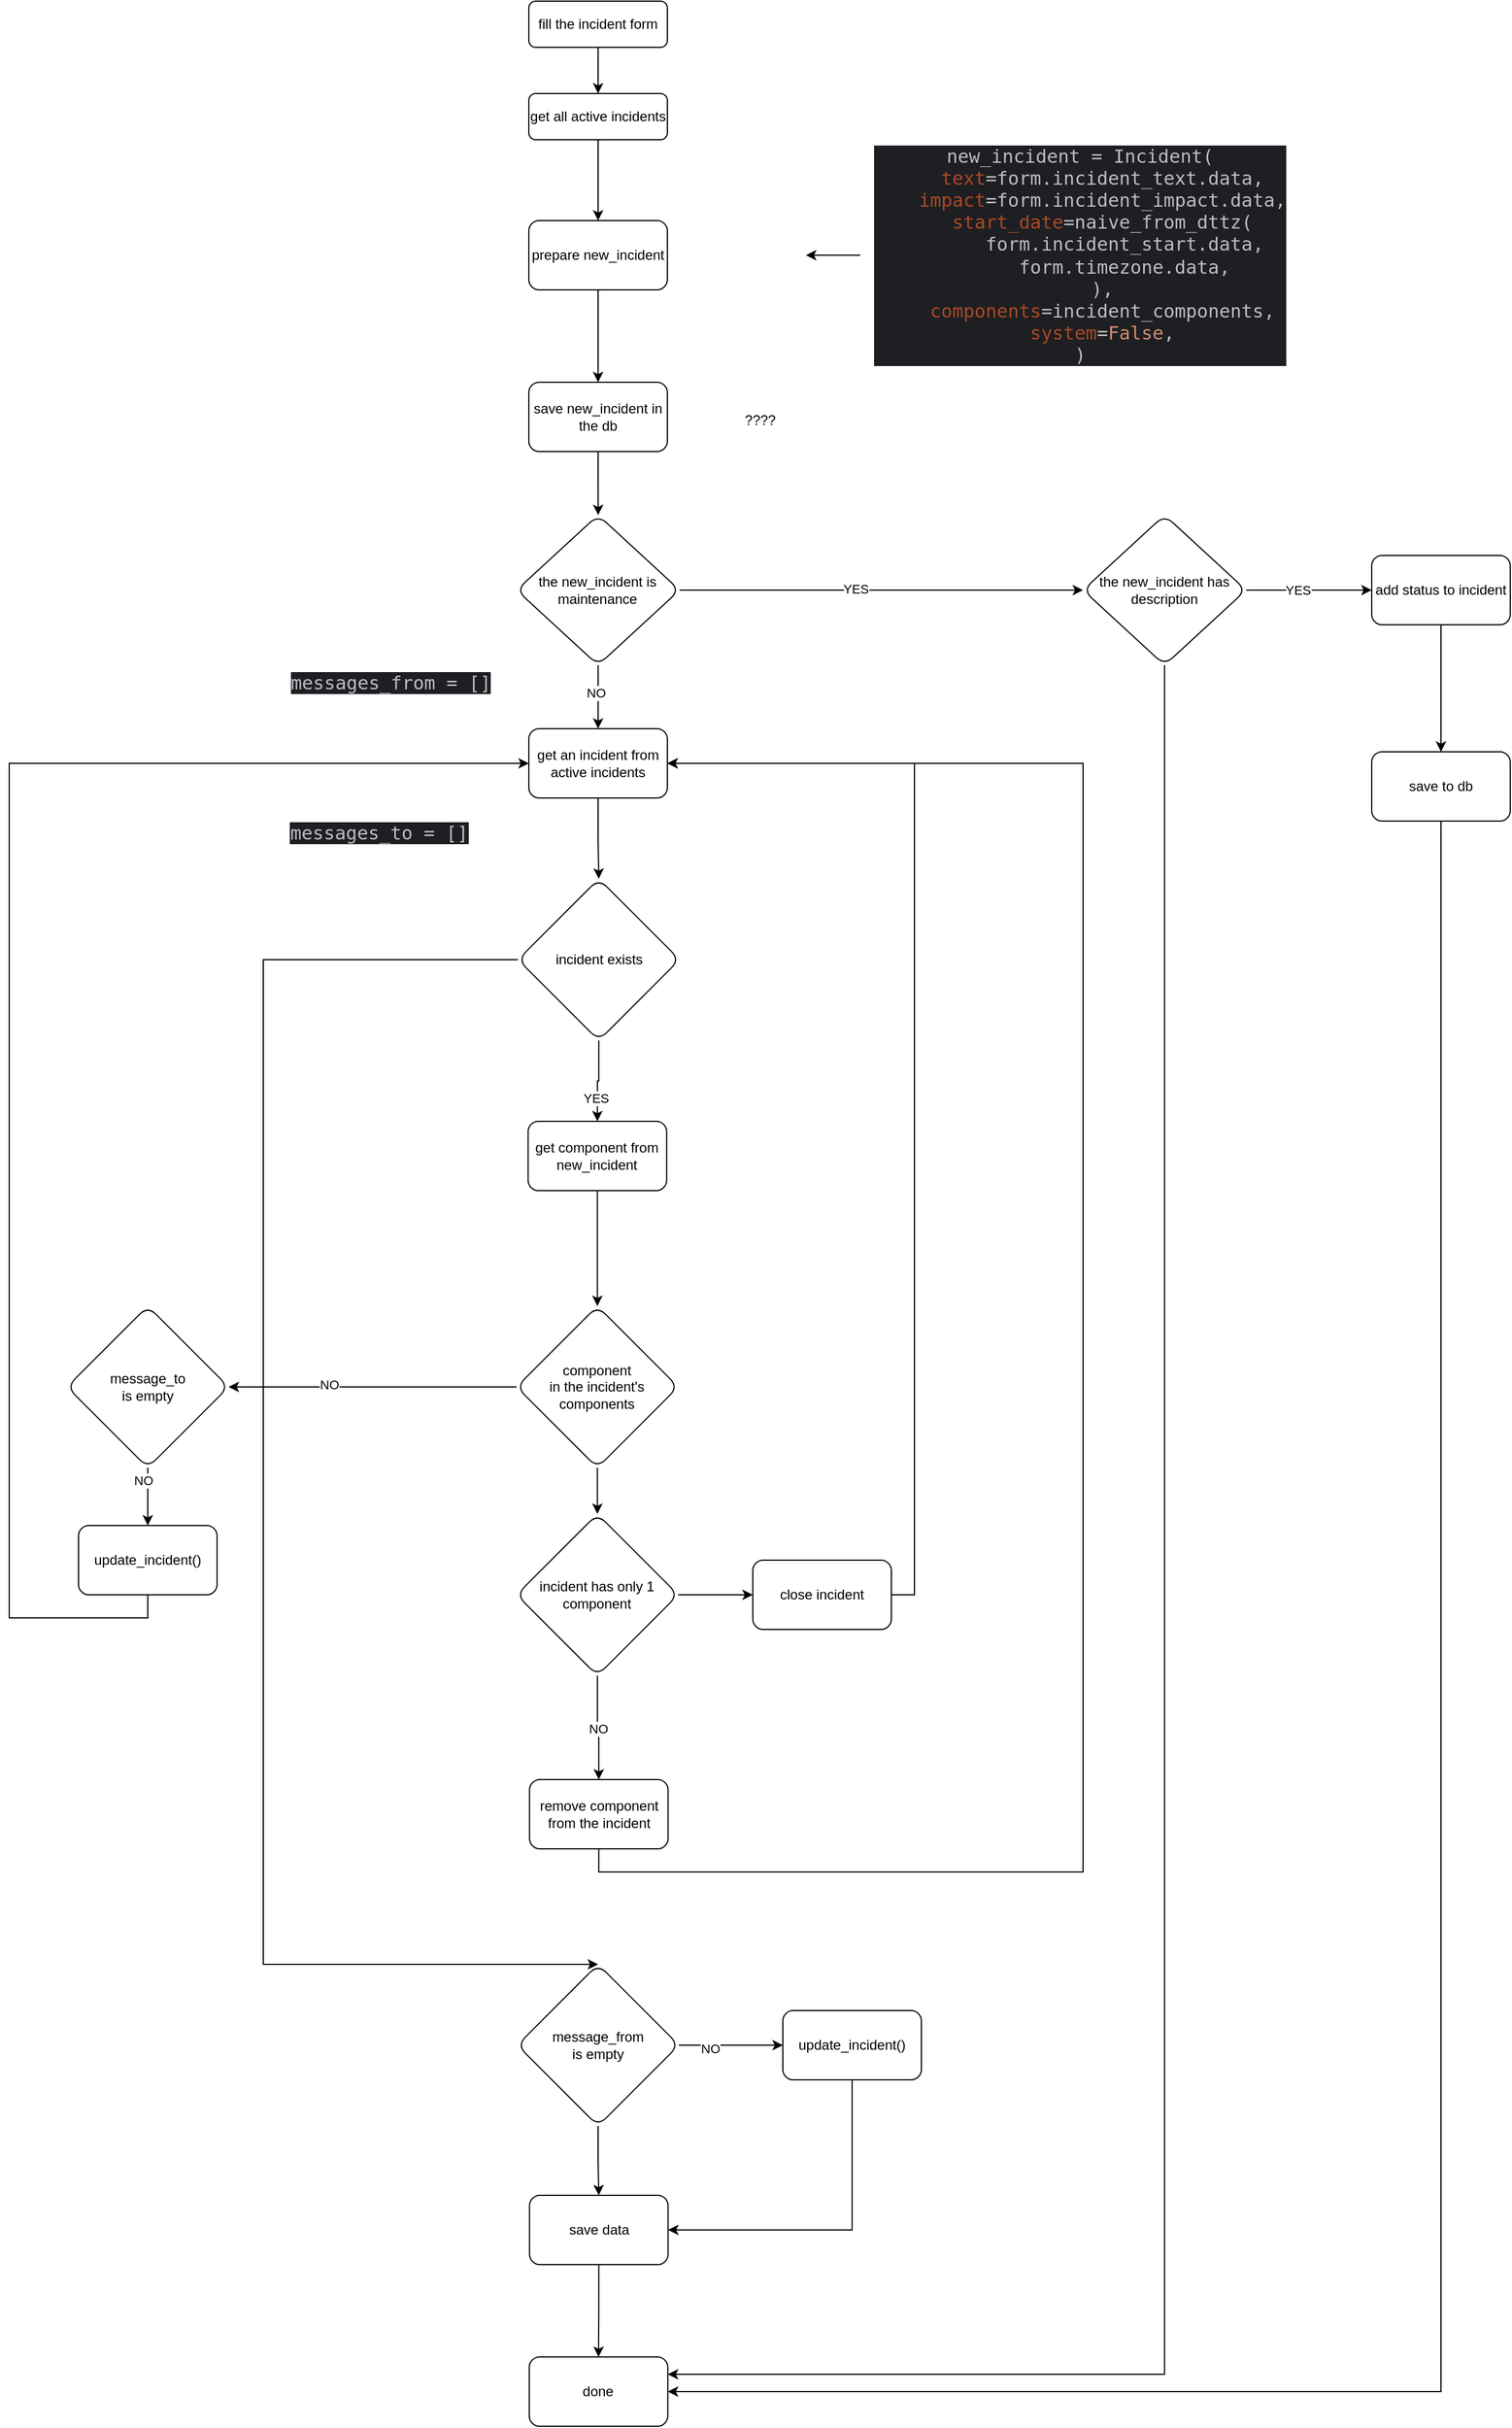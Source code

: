 <mxfile version="24.7.17">
  <diagram id="C5RBs43oDa-KdzZeNtuy" name="Page-1">
    <mxGraphModel dx="3720" dy="1584" grid="1" gridSize="10" guides="1" tooltips="1" connect="1" arrows="1" fold="1" page="1" pageScale="1" pageWidth="827" pageHeight="1169" math="0" shadow="0">
      <root>
        <mxCell id="WIyWlLk6GJQsqaUBKTNV-0" />
        <mxCell id="WIyWlLk6GJQsqaUBKTNV-1" parent="WIyWlLk6GJQsqaUBKTNV-0" />
        <mxCell id="Hn6P5G1HKtUDjNurCeAj-1" value="" style="edgeStyle=orthogonalEdgeStyle;rounded=0;orthogonalLoop=1;jettySize=auto;html=1;" parent="WIyWlLk6GJQsqaUBKTNV-1" source="WIyWlLk6GJQsqaUBKTNV-3" target="Hn6P5G1HKtUDjNurCeAj-0" edge="1">
          <mxGeometry relative="1" as="geometry" />
        </mxCell>
        <mxCell id="WIyWlLk6GJQsqaUBKTNV-3" value="get all active incidents" style="rounded=1;whiteSpace=wrap;html=1;fontSize=12;glass=0;strokeWidth=1;shadow=0;" parent="WIyWlLk6GJQsqaUBKTNV-1" vertex="1">
          <mxGeometry x="160" y="80" width="120" height="40" as="geometry" />
        </mxCell>
        <mxCell id="zMKHfZihKC_UxtLjLU3J-1" value="" style="edgeStyle=orthogonalEdgeStyle;rounded=0;orthogonalLoop=1;jettySize=auto;html=1;" parent="WIyWlLk6GJQsqaUBKTNV-1" source="zMKHfZihKC_UxtLjLU3J-0" target="WIyWlLk6GJQsqaUBKTNV-3" edge="1">
          <mxGeometry relative="1" as="geometry" />
        </mxCell>
        <mxCell id="zMKHfZihKC_UxtLjLU3J-0" value="fill the incident form" style="rounded=1;whiteSpace=wrap;html=1;fontSize=12;glass=0;strokeWidth=1;shadow=0;" parent="WIyWlLk6GJQsqaUBKTNV-1" vertex="1">
          <mxGeometry x="160" width="120" height="40" as="geometry" />
        </mxCell>
        <mxCell id="Hn6P5G1HKtUDjNurCeAj-19" value="" style="edgeStyle=orthogonalEdgeStyle;rounded=0;orthogonalLoop=1;jettySize=auto;html=1;" parent="WIyWlLk6GJQsqaUBKTNV-1" source="Hn6P5G1HKtUDjNurCeAj-0" target="Hn6P5G1HKtUDjNurCeAj-18" edge="1">
          <mxGeometry relative="1" as="geometry" />
        </mxCell>
        <mxCell id="Hn6P5G1HKtUDjNurCeAj-0" value="prepare new_incident" style="whiteSpace=wrap;html=1;rounded=1;glass=0;strokeWidth=1;shadow=0;" parent="WIyWlLk6GJQsqaUBKTNV-1" vertex="1">
          <mxGeometry x="160" y="190" width="120" height="60" as="geometry" />
        </mxCell>
        <mxCell id="Hn6P5G1HKtUDjNurCeAj-21" value="" style="edgeStyle=orthogonalEdgeStyle;rounded=0;orthogonalLoop=1;jettySize=auto;html=1;" parent="WIyWlLk6GJQsqaUBKTNV-1" source="Hn6P5G1HKtUDjNurCeAj-17" edge="1">
          <mxGeometry relative="1" as="geometry">
            <mxPoint x="400" y="220" as="targetPoint" />
          </mxGeometry>
        </mxCell>
        <mxCell id="Hn6P5G1HKtUDjNurCeAj-17" value="&lt;div style=&quot;background-color:#1e1f22;color:#bcbec4&quot;&gt;&lt;pre style=&quot;font-family:&#39;JetBrains Mono&#39;,monospace;font-size:12.0pt;&quot;&gt;new_incident = Incident(&lt;br&gt;    &lt;span style=&quot;color:#aa4926;&quot;&gt;text&lt;/span&gt;=form.incident_text.data,&lt;br&gt;    &lt;span style=&quot;color:#aa4926;&quot;&gt;impact&lt;/span&gt;=form.incident_impact.data,&lt;br&gt;    &lt;span style=&quot;color:#aa4926;&quot;&gt;start_date&lt;/span&gt;=naive_from_dttz(&lt;br&gt;        form.incident_start.data,&lt;br&gt;        form.timezone.data,&lt;br&gt;    ),&lt;br&gt;    &lt;span style=&quot;color:#aa4926;&quot;&gt;components&lt;/span&gt;=incident_components,&lt;br&gt;    &lt;span style=&quot;color:#aa4926;&quot;&gt;system&lt;/span&gt;=&lt;span style=&quot;color:#cf8e6d;&quot;&gt;False&lt;/span&gt;,&lt;br&gt;)&lt;/pre&gt;&lt;/div&gt;" style="text;html=1;align=center;verticalAlign=middle;resizable=0;points=[];autosize=1;strokeColor=none;fillColor=none;" parent="WIyWlLk6GJQsqaUBKTNV-1" vertex="1">
          <mxGeometry x="447" y="100" width="380" height="240" as="geometry" />
        </mxCell>
        <mxCell id="Hn6P5G1HKtUDjNurCeAj-24" value="" style="edgeStyle=orthogonalEdgeStyle;rounded=0;orthogonalLoop=1;jettySize=auto;html=1;" parent="WIyWlLk6GJQsqaUBKTNV-1" source="Hn6P5G1HKtUDjNurCeAj-18" target="Hn6P5G1HKtUDjNurCeAj-23" edge="1">
          <mxGeometry relative="1" as="geometry" />
        </mxCell>
        <mxCell id="Hn6P5G1HKtUDjNurCeAj-18" value="save new_incident&amp;nbsp;in the db" style="whiteSpace=wrap;html=1;rounded=1;glass=0;strokeWidth=1;shadow=0;" parent="WIyWlLk6GJQsqaUBKTNV-1" vertex="1">
          <mxGeometry x="160" y="330" width="120" height="60" as="geometry" />
        </mxCell>
        <mxCell id="Hn6P5G1HKtUDjNurCeAj-22" value="????" style="text;html=1;align=center;verticalAlign=middle;resizable=0;points=[];autosize=1;strokeColor=none;fillColor=none;" parent="WIyWlLk6GJQsqaUBKTNV-1" vertex="1">
          <mxGeometry x="335" y="348" width="50" height="30" as="geometry" />
        </mxCell>
        <mxCell id="Hn6P5G1HKtUDjNurCeAj-26" value="" style="edgeStyle=orthogonalEdgeStyle;rounded=0;orthogonalLoop=1;jettySize=auto;html=1;entryX=0;entryY=0.5;entryDx=0;entryDy=0;" parent="WIyWlLk6GJQsqaUBKTNV-1" source="Hn6P5G1HKtUDjNurCeAj-23" target="Hn6P5G1HKtUDjNurCeAj-38" edge="1">
          <mxGeometry relative="1" as="geometry" />
        </mxCell>
        <mxCell id="Hn6P5G1HKtUDjNurCeAj-31" value="YES" style="edgeLabel;html=1;align=center;verticalAlign=middle;resizable=0;points=[];" parent="Hn6P5G1HKtUDjNurCeAj-26" vertex="1" connectable="0">
          <mxGeometry x="-0.127" y="1" relative="1" as="geometry">
            <mxPoint as="offset" />
          </mxGeometry>
        </mxCell>
        <mxCell id="Hn6P5G1HKtUDjNurCeAj-30" value="" style="edgeStyle=orthogonalEdgeStyle;rounded=0;orthogonalLoop=1;jettySize=auto;html=1;" parent="WIyWlLk6GJQsqaUBKTNV-1" source="Hn6P5G1HKtUDjNurCeAj-23" target="Hn6P5G1HKtUDjNurCeAj-29" edge="1">
          <mxGeometry relative="1" as="geometry" />
        </mxCell>
        <mxCell id="Hn6P5G1HKtUDjNurCeAj-40" value="NO" style="edgeLabel;html=1;align=center;verticalAlign=middle;resizable=0;points=[];" parent="Hn6P5G1HKtUDjNurCeAj-30" vertex="1" connectable="0">
          <mxGeometry x="-0.127" y="-2" relative="1" as="geometry">
            <mxPoint as="offset" />
          </mxGeometry>
        </mxCell>
        <mxCell id="Hn6P5G1HKtUDjNurCeAj-23" value="the new_incident&amp;nbsp;is maintenance" style="rhombus;whiteSpace=wrap;html=1;rounded=1;glass=0;strokeWidth=1;shadow=0;" parent="WIyWlLk6GJQsqaUBKTNV-1" vertex="1">
          <mxGeometry x="149.37" y="445" width="141.25" height="130" as="geometry" />
        </mxCell>
        <mxCell id="Hn6P5G1HKtUDjNurCeAj-28" value="" style="edgeStyle=orthogonalEdgeStyle;rounded=0;orthogonalLoop=1;jettySize=auto;html=1;" parent="WIyWlLk6GJQsqaUBKTNV-1" source="Hn6P5G1HKtUDjNurCeAj-25" target="Hn6P5G1HKtUDjNurCeAj-27" edge="1">
          <mxGeometry relative="1" as="geometry" />
        </mxCell>
        <mxCell id="Hn6P5G1HKtUDjNurCeAj-25" value="add status to incident" style="whiteSpace=wrap;html=1;rounded=1;glass=0;strokeWidth=1;shadow=0;" parent="WIyWlLk6GJQsqaUBKTNV-1" vertex="1">
          <mxGeometry x="890" y="480" width="120" height="60" as="geometry" />
        </mxCell>
        <mxCell id="Hn6P5G1HKtUDjNurCeAj-46" style="edgeStyle=orthogonalEdgeStyle;rounded=0;orthogonalLoop=1;jettySize=auto;html=1;exitX=0.5;exitY=1;exitDx=0;exitDy=0;entryX=1;entryY=0.5;entryDx=0;entryDy=0;" parent="WIyWlLk6GJQsqaUBKTNV-1" source="Hn6P5G1HKtUDjNurCeAj-27" target="Hn6P5G1HKtUDjNurCeAj-44" edge="1">
          <mxGeometry relative="1" as="geometry" />
        </mxCell>
        <mxCell id="Hn6P5G1HKtUDjNurCeAj-27" value="save to db" style="whiteSpace=wrap;html=1;rounded=1;glass=0;strokeWidth=1;shadow=0;" parent="WIyWlLk6GJQsqaUBKTNV-1" vertex="1">
          <mxGeometry x="890" y="650" width="120" height="60" as="geometry" />
        </mxCell>
        <mxCell id="Hn6P5G1HKtUDjNurCeAj-35" value="" style="edgeStyle=orthogonalEdgeStyle;rounded=0;orthogonalLoop=1;jettySize=auto;html=1;entryX=0.5;entryY=0;entryDx=0;entryDy=0;" parent="WIyWlLk6GJQsqaUBKTNV-1" source="Hn6P5G1HKtUDjNurCeAj-29" target="CnexepzbgTBgTfKFq8YQ-0" edge="1">
          <mxGeometry relative="1" as="geometry" />
        </mxCell>
        <mxCell id="Hn6P5G1HKtUDjNurCeAj-29" value="get an incident from active incidents" style="whiteSpace=wrap;html=1;rounded=1;glass=0;strokeWidth=1;shadow=0;" parent="WIyWlLk6GJQsqaUBKTNV-1" vertex="1">
          <mxGeometry x="160" y="630" width="120" height="60" as="geometry" />
        </mxCell>
        <mxCell id="Hn6P5G1HKtUDjNurCeAj-32" value="&lt;div style=&quot;background-color:#1e1f22;color:#bcbec4&quot;&gt;&lt;pre style=&quot;font-family:&#39;JetBrains Mono&#39;,monospace;font-size:12.0pt;&quot;&gt;messages_from = []&lt;br&gt;&lt;/pre&gt;&lt;/div&gt;" style="text;html=1;align=center;verticalAlign=middle;resizable=0;points=[];autosize=1;strokeColor=none;fillColor=none;" parent="WIyWlLk6GJQsqaUBKTNV-1" vertex="1">
          <mxGeometry x="-60" y="560" width="200" height="60" as="geometry" />
        </mxCell>
        <mxCell id="Hn6P5G1HKtUDjNurCeAj-33" value="&lt;div style=&quot;background-color:#1e1f22;color:#bcbec4&quot;&gt;&lt;pre style=&quot;font-family:&#39;JetBrains Mono&#39;,monospace;font-size:12.0pt;&quot;&gt;&lt;div&gt;&lt;pre style=&quot;font-family:&#39;JetBrains Mono&#39;,monospace;font-size:12.0pt;&quot;&gt;messages_to = []&lt;br&gt;&lt;/pre&gt;&lt;/div&gt;&lt;/pre&gt;&lt;/div&gt;" style="text;html=1;align=center;verticalAlign=middle;resizable=0;points=[];autosize=1;strokeColor=none;fillColor=none;" parent="WIyWlLk6GJQsqaUBKTNV-1" vertex="1">
          <mxGeometry x="-60" y="690" width="180" height="60" as="geometry" />
        </mxCell>
        <mxCell id="Hn6P5G1HKtUDjNurCeAj-37" value="" style="edgeStyle=orthogonalEdgeStyle;rounded=0;orthogonalLoop=1;jettySize=auto;html=1;" parent="WIyWlLk6GJQsqaUBKTNV-1" source="Hn6P5G1HKtUDjNurCeAj-34" target="Hn6P5G1HKtUDjNurCeAj-36" edge="1">
          <mxGeometry relative="1" as="geometry" />
        </mxCell>
        <mxCell id="Hn6P5G1HKtUDjNurCeAj-34" value="get component from new_incident" style="whiteSpace=wrap;html=1;rounded=1;glass=0;strokeWidth=1;shadow=0;" parent="WIyWlLk6GJQsqaUBKTNV-1" vertex="1">
          <mxGeometry x="159.37" y="970" width="120" height="60" as="geometry" />
        </mxCell>
        <mxCell id="Hn6P5G1HKtUDjNurCeAj-48" value="" style="edgeStyle=orthogonalEdgeStyle;rounded=0;orthogonalLoop=1;jettySize=auto;html=1;entryX=1;entryY=0.5;entryDx=0;entryDy=0;" parent="WIyWlLk6GJQsqaUBKTNV-1" source="Hn6P5G1HKtUDjNurCeAj-36" target="Hn6P5G1HKtUDjNurCeAj-51" edge="1">
          <mxGeometry relative="1" as="geometry">
            <mxPoint x="60" y="970" as="targetPoint" />
          </mxGeometry>
        </mxCell>
        <mxCell id="Hn6P5G1HKtUDjNurCeAj-49" value="NO" style="edgeLabel;html=1;align=center;verticalAlign=middle;resizable=0;points=[];" parent="Hn6P5G1HKtUDjNurCeAj-48" vertex="1" connectable="0">
          <mxGeometry x="0.304" y="-2" relative="1" as="geometry">
            <mxPoint as="offset" />
          </mxGeometry>
        </mxCell>
        <mxCell id="Hn6P5G1HKtUDjNurCeAj-60" style="edgeStyle=orthogonalEdgeStyle;rounded=0;orthogonalLoop=1;jettySize=auto;html=1;exitX=0.5;exitY=1;exitDx=0;exitDy=0;entryX=0.5;entryY=0;entryDx=0;entryDy=0;" parent="WIyWlLk6GJQsqaUBKTNV-1" source="Hn6P5G1HKtUDjNurCeAj-36" target="Hn6P5G1HKtUDjNurCeAj-59" edge="1">
          <mxGeometry relative="1" as="geometry" />
        </mxCell>
        <mxCell id="Hn6P5G1HKtUDjNurCeAj-36" value="component&lt;div&gt;in the incident&#39;s components&lt;/div&gt;" style="rhombus;whiteSpace=wrap;html=1;rounded=1;glass=0;strokeWidth=1;shadow=0;" parent="WIyWlLk6GJQsqaUBKTNV-1" vertex="1">
          <mxGeometry x="149.37" y="1130" width="140" height="140" as="geometry" />
        </mxCell>
        <mxCell id="Hn6P5G1HKtUDjNurCeAj-39" style="edgeStyle=orthogonalEdgeStyle;rounded=0;orthogonalLoop=1;jettySize=auto;html=1;exitX=1;exitY=0.5;exitDx=0;exitDy=0;entryX=0;entryY=0.5;entryDx=0;entryDy=0;" parent="WIyWlLk6GJQsqaUBKTNV-1" source="Hn6P5G1HKtUDjNurCeAj-38" target="Hn6P5G1HKtUDjNurCeAj-25" edge="1">
          <mxGeometry relative="1" as="geometry" />
        </mxCell>
        <mxCell id="Hn6P5G1HKtUDjNurCeAj-41" value="YES" style="edgeLabel;html=1;align=center;verticalAlign=middle;resizable=0;points=[];" parent="Hn6P5G1HKtUDjNurCeAj-39" vertex="1" connectable="0">
          <mxGeometry x="-0.185" relative="1" as="geometry">
            <mxPoint as="offset" />
          </mxGeometry>
        </mxCell>
        <mxCell id="Hn6P5G1HKtUDjNurCeAj-45" style="edgeStyle=orthogonalEdgeStyle;rounded=0;orthogonalLoop=1;jettySize=auto;html=1;exitX=0.5;exitY=1;exitDx=0;exitDy=0;entryX=1;entryY=0.25;entryDx=0;entryDy=0;" parent="WIyWlLk6GJQsqaUBKTNV-1" source="Hn6P5G1HKtUDjNurCeAj-38" target="Hn6P5G1HKtUDjNurCeAj-44" edge="1">
          <mxGeometry relative="1" as="geometry" />
        </mxCell>
        <mxCell id="Hn6P5G1HKtUDjNurCeAj-38" value="the new_incident&amp;nbsp;&lt;span style=&quot;background-color: initial;&quot;&gt;has description&lt;/span&gt;" style="rhombus;whiteSpace=wrap;html=1;rounded=1;glass=0;strokeWidth=1;shadow=0;" parent="WIyWlLk6GJQsqaUBKTNV-1" vertex="1">
          <mxGeometry x="640" y="445" width="141.25" height="130" as="geometry" />
        </mxCell>
        <mxCell id="Hn6P5G1HKtUDjNurCeAj-44" value="done" style="rounded=1;whiteSpace=wrap;html=1;" parent="WIyWlLk6GJQsqaUBKTNV-1" vertex="1">
          <mxGeometry x="160.37" y="2040" width="120" height="60" as="geometry" />
        </mxCell>
        <mxCell id="Hn6P5G1HKtUDjNurCeAj-53" value="" style="edgeStyle=orthogonalEdgeStyle;rounded=0;orthogonalLoop=1;jettySize=auto;html=1;" parent="WIyWlLk6GJQsqaUBKTNV-1" source="Hn6P5G1HKtUDjNurCeAj-51" target="Hn6P5G1HKtUDjNurCeAj-52" edge="1">
          <mxGeometry relative="1" as="geometry" />
        </mxCell>
        <mxCell id="Hn6P5G1HKtUDjNurCeAj-54" value="NO" style="edgeLabel;html=1;align=center;verticalAlign=middle;resizable=0;points=[];" parent="Hn6P5G1HKtUDjNurCeAj-53" vertex="1" connectable="0">
          <mxGeometry x="-0.556" y="-4" relative="1" as="geometry">
            <mxPoint as="offset" />
          </mxGeometry>
        </mxCell>
        <mxCell id="Hn6P5G1HKtUDjNurCeAj-51" value="message_to&lt;div&gt;is empty&lt;/div&gt;" style="rhombus;whiteSpace=wrap;html=1;rounded=1;glass=0;strokeWidth=1;shadow=0;" parent="WIyWlLk6GJQsqaUBKTNV-1" vertex="1">
          <mxGeometry x="-240" y="1130" width="140" height="140" as="geometry" />
        </mxCell>
        <mxCell id="CnexepzbgTBgTfKFq8YQ-13" style="edgeStyle=orthogonalEdgeStyle;rounded=0;orthogonalLoop=1;jettySize=auto;html=1;exitX=0.5;exitY=1;exitDx=0;exitDy=0;entryX=0;entryY=0.5;entryDx=0;entryDy=0;" edge="1" parent="WIyWlLk6GJQsqaUBKTNV-1" source="Hn6P5G1HKtUDjNurCeAj-52" target="Hn6P5G1HKtUDjNurCeAj-29">
          <mxGeometry relative="1" as="geometry">
            <Array as="points">
              <mxPoint x="-170" y="1400" />
              <mxPoint x="-290" y="1400" />
              <mxPoint x="-290" y="660" />
            </Array>
          </mxGeometry>
        </mxCell>
        <mxCell id="Hn6P5G1HKtUDjNurCeAj-52" value="update_incident()" style="whiteSpace=wrap;html=1;rounded=1;glass=0;strokeWidth=1;shadow=0;" parent="WIyWlLk6GJQsqaUBKTNV-1" vertex="1">
          <mxGeometry x="-230" y="1320" width="120" height="60" as="geometry" />
        </mxCell>
        <mxCell id="Hn6P5G1HKtUDjNurCeAj-66" value="" style="edgeStyle=orthogonalEdgeStyle;rounded=0;orthogonalLoop=1;jettySize=auto;html=1;" parent="WIyWlLk6GJQsqaUBKTNV-1" source="Hn6P5G1HKtUDjNurCeAj-59" target="Hn6P5G1HKtUDjNurCeAj-65" edge="1">
          <mxGeometry relative="1" as="geometry" />
        </mxCell>
        <mxCell id="Hn6P5G1HKtUDjNurCeAj-67" value="NO" style="edgeLabel;html=1;align=center;verticalAlign=middle;resizable=0;points=[];" parent="Hn6P5G1HKtUDjNurCeAj-66" vertex="1" connectable="0">
          <mxGeometry x="-0.017" y="-1" relative="1" as="geometry">
            <mxPoint as="offset" />
          </mxGeometry>
        </mxCell>
        <mxCell id="Hn6P5G1HKtUDjNurCeAj-68" value="" style="edgeStyle=orthogonalEdgeStyle;rounded=0;orthogonalLoop=1;jettySize=auto;html=1;" parent="WIyWlLk6GJQsqaUBKTNV-1" source="Hn6P5G1HKtUDjNurCeAj-59" target="Hn6P5G1HKtUDjNurCeAj-61" edge="1">
          <mxGeometry relative="1" as="geometry" />
        </mxCell>
        <mxCell id="Hn6P5G1HKtUDjNurCeAj-59" value="incident has only 1 component" style="rhombus;whiteSpace=wrap;html=1;rounded=1;glass=0;strokeWidth=1;shadow=0;" parent="WIyWlLk6GJQsqaUBKTNV-1" vertex="1">
          <mxGeometry x="149.37" y="1310" width="140" height="140" as="geometry" />
        </mxCell>
        <mxCell id="Hn6P5G1HKtUDjNurCeAj-63" style="edgeStyle=orthogonalEdgeStyle;rounded=0;orthogonalLoop=1;jettySize=auto;html=1;exitX=1;exitY=0.5;exitDx=0;exitDy=0;entryX=1;entryY=0.5;entryDx=0;entryDy=0;" parent="WIyWlLk6GJQsqaUBKTNV-1" source="Hn6P5G1HKtUDjNurCeAj-61" target="Hn6P5G1HKtUDjNurCeAj-29" edge="1">
          <mxGeometry relative="1" as="geometry" />
        </mxCell>
        <mxCell id="Hn6P5G1HKtUDjNurCeAj-61" value="close incident" style="whiteSpace=wrap;html=1;rounded=1;glass=0;strokeWidth=1;shadow=0;" parent="WIyWlLk6GJQsqaUBKTNV-1" vertex="1">
          <mxGeometry x="354" y="1350" width="120" height="60" as="geometry" />
        </mxCell>
        <mxCell id="CnexepzbgTBgTfKFq8YQ-11" style="edgeStyle=orthogonalEdgeStyle;rounded=0;orthogonalLoop=1;jettySize=auto;html=1;exitX=0.5;exitY=1;exitDx=0;exitDy=0;entryX=1;entryY=0.5;entryDx=0;entryDy=0;" edge="1" parent="WIyWlLk6GJQsqaUBKTNV-1" source="Hn6P5G1HKtUDjNurCeAj-65" target="Hn6P5G1HKtUDjNurCeAj-29">
          <mxGeometry relative="1" as="geometry">
            <mxPoint x="570" y="1160" as="targetPoint" />
            <Array as="points">
              <mxPoint x="221" y="1620" />
              <mxPoint x="640" y="1620" />
              <mxPoint x="640" y="660" />
            </Array>
          </mxGeometry>
        </mxCell>
        <mxCell id="Hn6P5G1HKtUDjNurCeAj-65" value="remove component from the incident" style="whiteSpace=wrap;html=1;rounded=1;glass=0;strokeWidth=1;shadow=0;" parent="WIyWlLk6GJQsqaUBKTNV-1" vertex="1">
          <mxGeometry x="160.62" y="1540" width="120" height="60" as="geometry" />
        </mxCell>
        <mxCell id="CnexepzbgTBgTfKFq8YQ-1" style="edgeStyle=orthogonalEdgeStyle;rounded=0;orthogonalLoop=1;jettySize=auto;html=1;exitX=0.5;exitY=1;exitDx=0;exitDy=0;entryX=0.5;entryY=0;entryDx=0;entryDy=0;" edge="1" parent="WIyWlLk6GJQsqaUBKTNV-1" source="CnexepzbgTBgTfKFq8YQ-0" target="Hn6P5G1HKtUDjNurCeAj-34">
          <mxGeometry relative="1" as="geometry" />
        </mxCell>
        <mxCell id="CnexepzbgTBgTfKFq8YQ-2" value="YES" style="edgeLabel;html=1;align=center;verticalAlign=middle;resizable=0;points=[];" vertex="1" connectable="0" parent="CnexepzbgTBgTfKFq8YQ-1">
          <mxGeometry x="0.436" y="-2" relative="1" as="geometry">
            <mxPoint as="offset" />
          </mxGeometry>
        </mxCell>
        <mxCell id="CnexepzbgTBgTfKFq8YQ-4" style="edgeStyle=orthogonalEdgeStyle;rounded=0;orthogonalLoop=1;jettySize=auto;html=1;exitX=0;exitY=0.5;exitDx=0;exitDy=0;entryX=0.5;entryY=0;entryDx=0;entryDy=0;" edge="1" parent="WIyWlLk6GJQsqaUBKTNV-1" source="CnexepzbgTBgTfKFq8YQ-0" target="CnexepzbgTBgTfKFq8YQ-3">
          <mxGeometry relative="1" as="geometry">
            <Array as="points">
              <mxPoint x="-70" y="830" />
              <mxPoint x="-70" y="1700" />
            </Array>
          </mxGeometry>
        </mxCell>
        <mxCell id="CnexepzbgTBgTfKFq8YQ-0" value="incident exists" style="rhombus;whiteSpace=wrap;html=1;rounded=1;glass=0;strokeWidth=1;shadow=0;" vertex="1" parent="WIyWlLk6GJQsqaUBKTNV-1">
          <mxGeometry x="150.62" y="760" width="140" height="140" as="geometry" />
        </mxCell>
        <mxCell id="CnexepzbgTBgTfKFq8YQ-6" value="" style="edgeStyle=orthogonalEdgeStyle;rounded=0;orthogonalLoop=1;jettySize=auto;html=1;" edge="1" parent="WIyWlLk6GJQsqaUBKTNV-1" source="CnexepzbgTBgTfKFq8YQ-3" target="CnexepzbgTBgTfKFq8YQ-5">
          <mxGeometry relative="1" as="geometry" />
        </mxCell>
        <mxCell id="CnexepzbgTBgTfKFq8YQ-7" value="NO" style="edgeLabel;html=1;align=center;verticalAlign=middle;resizable=0;points=[];" vertex="1" connectable="0" parent="CnexepzbgTBgTfKFq8YQ-6">
          <mxGeometry x="-0.375" y="-3" relative="1" as="geometry">
            <mxPoint x="-1" as="offset" />
          </mxGeometry>
        </mxCell>
        <mxCell id="CnexepzbgTBgTfKFq8YQ-10" style="edgeStyle=orthogonalEdgeStyle;rounded=0;orthogonalLoop=1;jettySize=auto;html=1;exitX=0.5;exitY=1;exitDx=0;exitDy=0;entryX=0.5;entryY=0;entryDx=0;entryDy=0;" edge="1" parent="WIyWlLk6GJQsqaUBKTNV-1" source="CnexepzbgTBgTfKFq8YQ-3" target="CnexepzbgTBgTfKFq8YQ-8">
          <mxGeometry relative="1" as="geometry" />
        </mxCell>
        <mxCell id="CnexepzbgTBgTfKFq8YQ-3" value="message_from&lt;div&gt;is empty&lt;/div&gt;" style="rhombus;whiteSpace=wrap;html=1;rounded=1;glass=0;strokeWidth=1;shadow=0;" vertex="1" parent="WIyWlLk6GJQsqaUBKTNV-1">
          <mxGeometry x="150" y="1700" width="140" height="140" as="geometry" />
        </mxCell>
        <mxCell id="CnexepzbgTBgTfKFq8YQ-9" style="edgeStyle=orthogonalEdgeStyle;rounded=0;orthogonalLoop=1;jettySize=auto;html=1;exitX=0.5;exitY=1;exitDx=0;exitDy=0;entryX=1;entryY=0.5;entryDx=0;entryDy=0;" edge="1" parent="WIyWlLk6GJQsqaUBKTNV-1" source="CnexepzbgTBgTfKFq8YQ-5" target="CnexepzbgTBgTfKFq8YQ-8">
          <mxGeometry relative="1" as="geometry" />
        </mxCell>
        <mxCell id="CnexepzbgTBgTfKFq8YQ-5" value="update_incident()" style="whiteSpace=wrap;html=1;rounded=1;glass=0;strokeWidth=1;shadow=0;" vertex="1" parent="WIyWlLk6GJQsqaUBKTNV-1">
          <mxGeometry x="380" y="1740" width="120" height="60" as="geometry" />
        </mxCell>
        <mxCell id="CnexepzbgTBgTfKFq8YQ-12" style="edgeStyle=orthogonalEdgeStyle;rounded=0;orthogonalLoop=1;jettySize=auto;html=1;exitX=0.5;exitY=1;exitDx=0;exitDy=0;entryX=0.5;entryY=0;entryDx=0;entryDy=0;" edge="1" parent="WIyWlLk6GJQsqaUBKTNV-1" source="CnexepzbgTBgTfKFq8YQ-8" target="Hn6P5G1HKtUDjNurCeAj-44">
          <mxGeometry relative="1" as="geometry" />
        </mxCell>
        <mxCell id="CnexepzbgTBgTfKFq8YQ-8" value="save data" style="whiteSpace=wrap;html=1;rounded=1;glass=0;strokeWidth=1;shadow=0;" vertex="1" parent="WIyWlLk6GJQsqaUBKTNV-1">
          <mxGeometry x="160.62" y="1900" width="120" height="60" as="geometry" />
        </mxCell>
      </root>
    </mxGraphModel>
  </diagram>
</mxfile>

